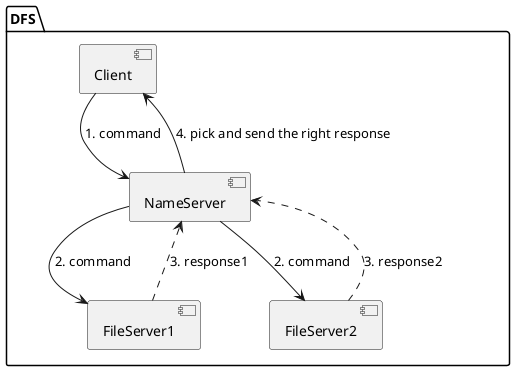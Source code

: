 ﻿@startuml
skinparam backgroundColor #00000000

package "DFS" {
    [Client]
    [NameServer]
    [FileServer1]
    [FileServer2]

    [Client] --> [NameServer] : 1. command
    [NameServer] --> [FileServer1] : 2. command
    [NameServer] --> [FileServer2] : 2. command
    [FileServer1] ..> [NameServer] : 3. response1
    [FileServer2] ..> [NameServer] : 3. response2
    [NameServer] --> [Client] : 4. pick and send the right response 
}

@enduml